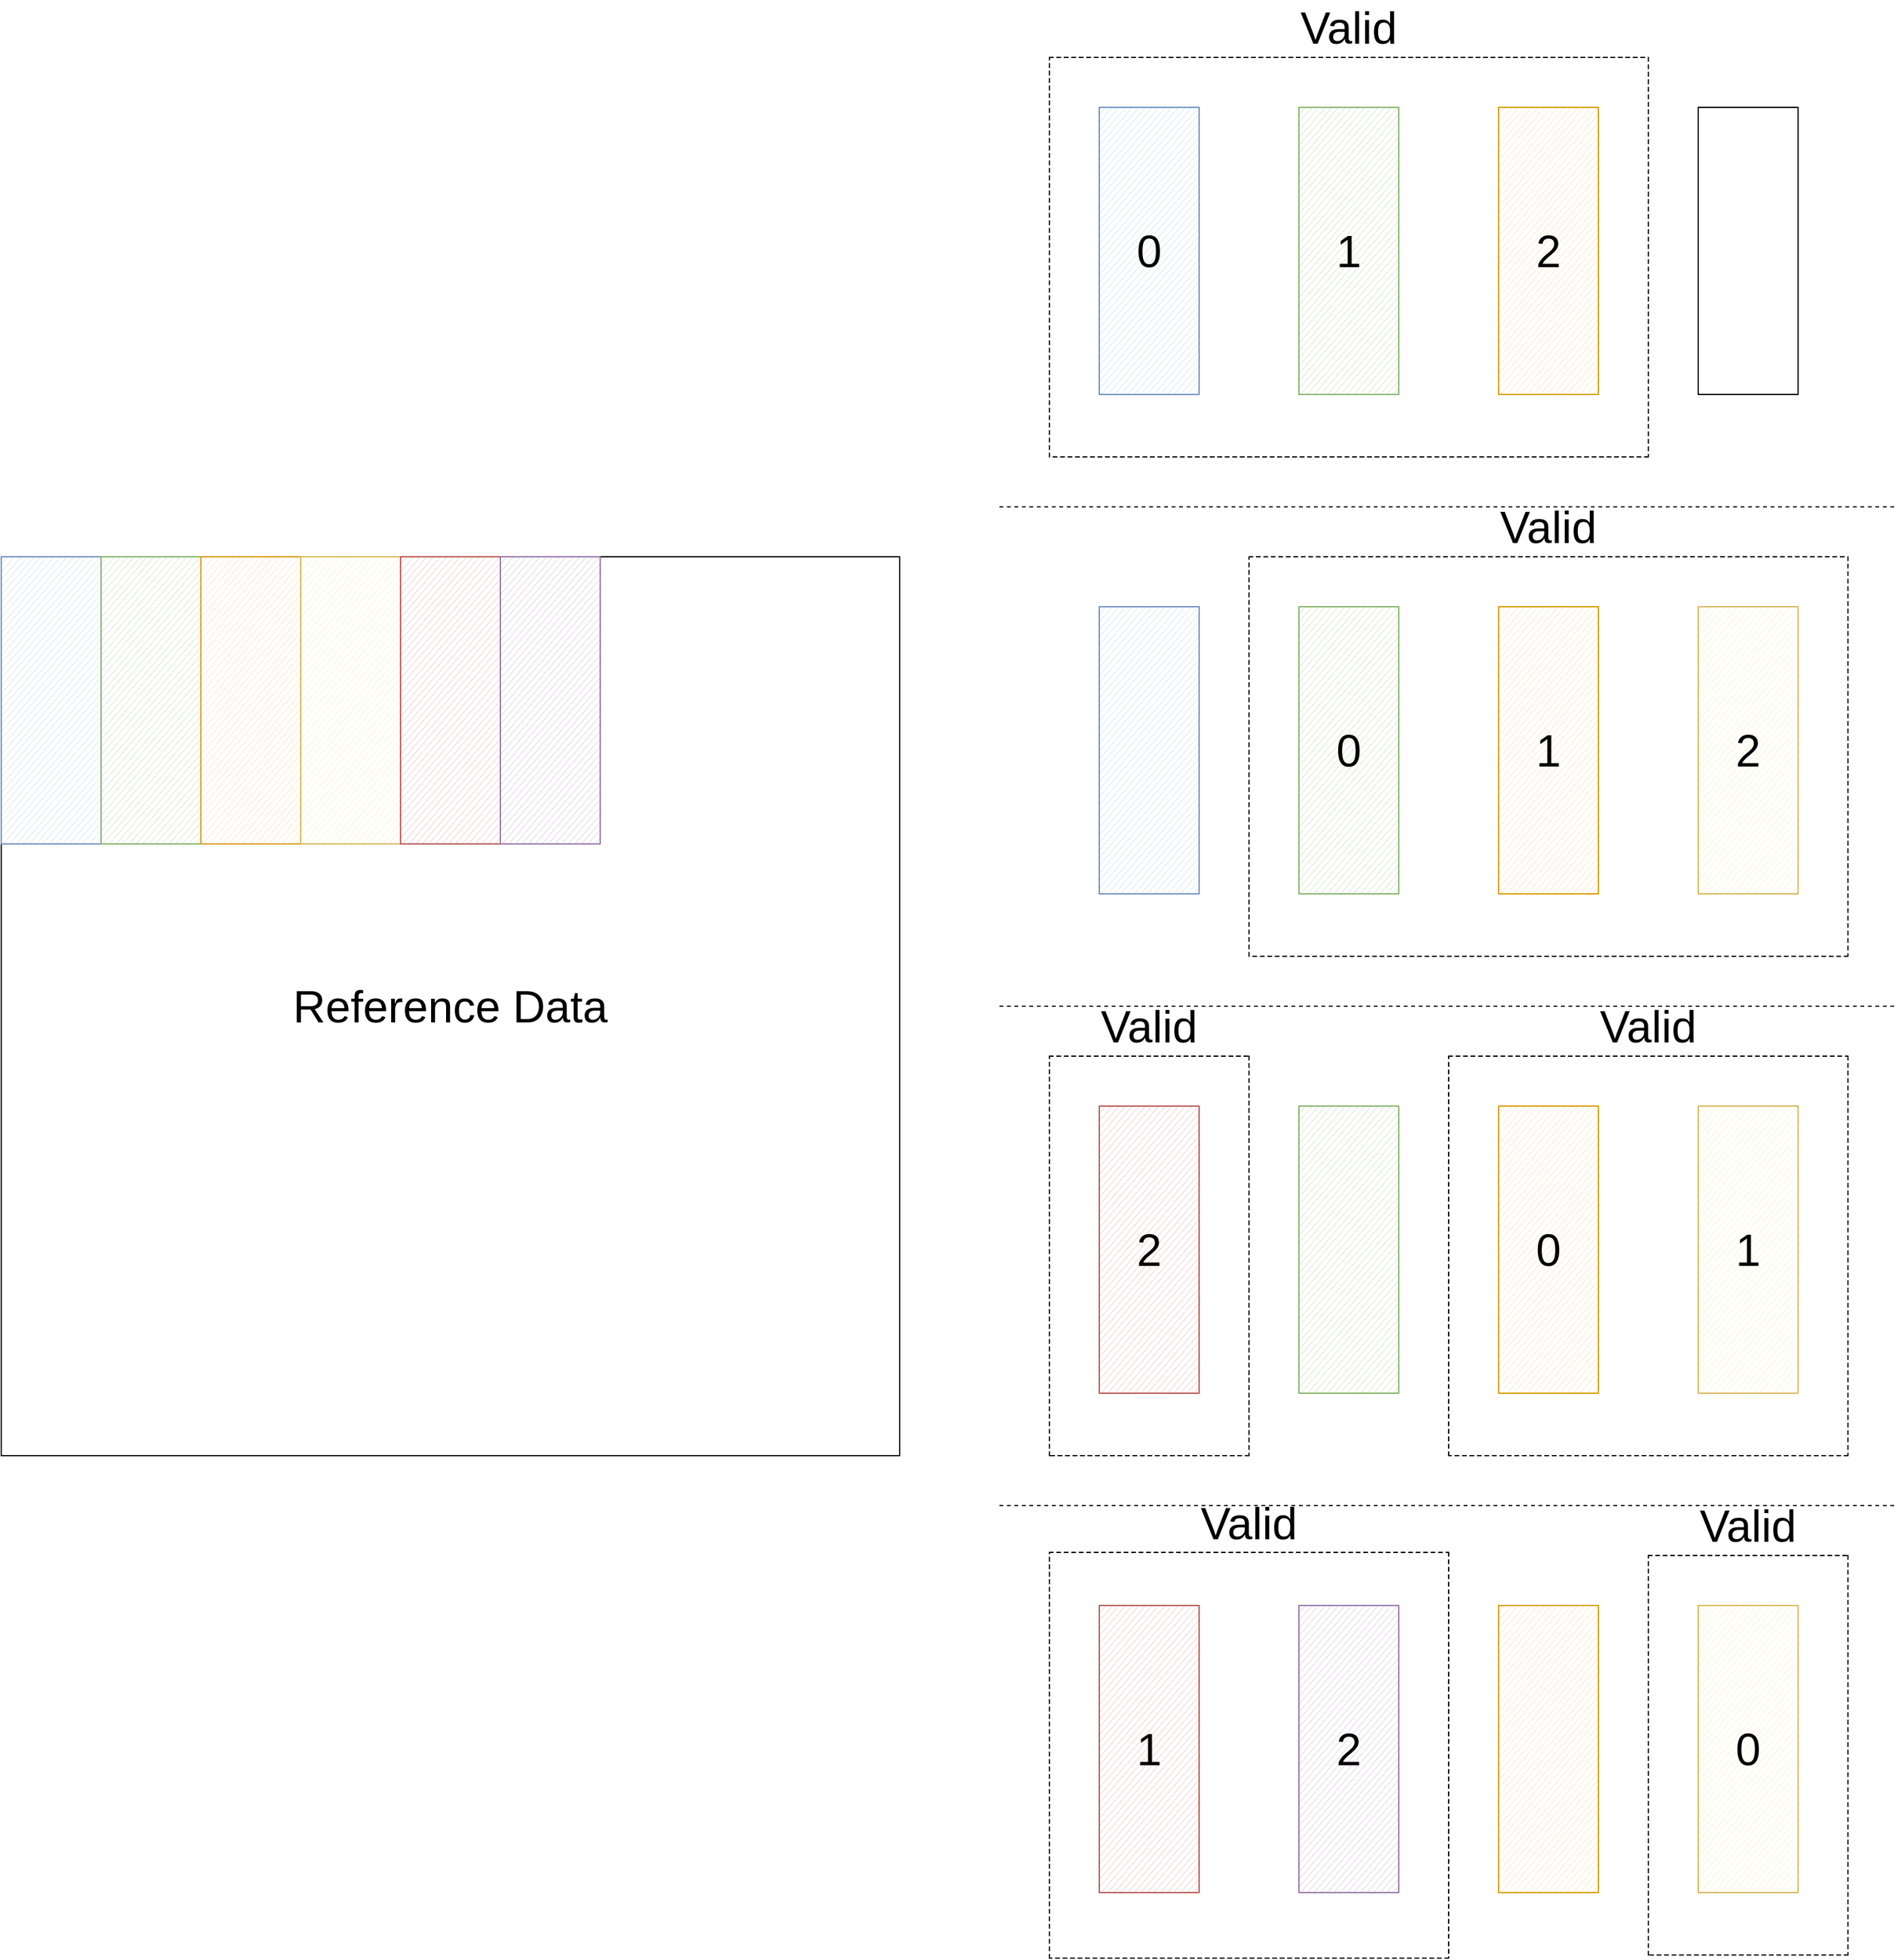 <mxfile>
    <diagram id="Qx2UVbU3_cD97Ni96XA-" name="Page-1">
        <mxGraphModel dx="4062" dy="2476" grid="1" gridSize="10" guides="1" tooltips="1" connect="1" arrows="1" fold="1" page="0" pageScale="1" pageWidth="850" pageHeight="1100" math="0" shadow="0">
            <root>
                <mxCell id="0"/>
                <mxCell id="1" parent="0"/>
                <mxCell id="36" value="Valid" style="rounded=0;whiteSpace=wrap;html=1;sketch=1;jiggle=0;dashed=1;verticalAlign=bottom;labelPosition=center;verticalLabelPosition=top;align=center;fontSize=36;" vertex="1" parent="1">
                    <mxGeometry x="1240" y="1120" width="160" height="320" as="geometry"/>
                </mxCell>
                <mxCell id="35" value="Valid" style="rounded=0;whiteSpace=wrap;html=1;sketch=1;jiggle=0;dashed=1;verticalAlign=bottom;labelPosition=center;verticalLabelPosition=top;align=center;fontSize=36;" vertex="1" parent="1">
                    <mxGeometry x="760" y="1117.5" width="320" height="325" as="geometry"/>
                </mxCell>
                <mxCell id="34" value="Valid" style="rounded=0;whiteSpace=wrap;html=1;sketch=1;jiggle=0;dashed=1;verticalAlign=bottom;labelPosition=center;verticalLabelPosition=top;align=center;fontSize=36;" vertex="1" parent="1">
                    <mxGeometry x="760" y="720" width="160" height="320" as="geometry"/>
                </mxCell>
                <mxCell id="33" value="Valid" style="rounded=0;whiteSpace=wrap;html=1;sketch=1;jiggle=0;dashed=1;verticalAlign=bottom;labelPosition=center;verticalLabelPosition=top;align=center;fontSize=36;" vertex="1" parent="1">
                    <mxGeometry x="1080" y="720" width="320" height="320" as="geometry"/>
                </mxCell>
                <mxCell id="32" value="Valid" style="rounded=0;whiteSpace=wrap;html=1;sketch=1;jiggle=0;dashed=1;verticalAlign=bottom;labelPosition=center;verticalLabelPosition=top;align=center;fontSize=36;" vertex="1" parent="1">
                    <mxGeometry x="920" y="320" width="480" height="320" as="geometry"/>
                </mxCell>
                <mxCell id="31" value="Valid" style="rounded=0;whiteSpace=wrap;html=1;sketch=1;jiggle=0;dashed=1;verticalAlign=bottom;labelPosition=center;verticalLabelPosition=top;align=center;fontSize=36;" vertex="1" parent="1">
                    <mxGeometry x="760" y="-80" width="480" height="320" as="geometry"/>
                </mxCell>
                <mxCell id="2" value="Reference Data" style="rounded=0;whiteSpace=wrap;html=1;fontSize=36;" vertex="1" parent="1">
                    <mxGeometry x="-80" y="320" width="720" height="720" as="geometry"/>
                </mxCell>
                <mxCell id="3" value="" style="rounded=0;whiteSpace=wrap;html=1;fillColor=#dae8fc;strokeColor=#6c8ebf;sketch=1;jiggle=0;" vertex="1" parent="1">
                    <mxGeometry x="-80" y="320" width="80" height="230" as="geometry"/>
                </mxCell>
                <mxCell id="4" value="" style="rounded=0;whiteSpace=wrap;html=1;sketch=1;fillColor=#d5e8d4;strokeColor=#82b366;jiggle=0;" vertex="1" parent="1">
                    <mxGeometry y="320" width="80" height="230" as="geometry"/>
                </mxCell>
                <mxCell id="5" value="" style="rounded=0;whiteSpace=wrap;html=1;sketch=1;fillColor=#ffe6cc;strokeColor=#d79b00;jiggle=0;" vertex="1" parent="1">
                    <mxGeometry x="80" y="320" width="80" height="230" as="geometry"/>
                </mxCell>
                <mxCell id="6" value="" style="rounded=0;whiteSpace=wrap;html=1;sketch=1;jiggle=0;fillColor=#fff2cc;strokeColor=#d6b656;" vertex="1" parent="1">
                    <mxGeometry x="160" y="320" width="80" height="230" as="geometry"/>
                </mxCell>
                <mxCell id="7" value="" style="rounded=0;whiteSpace=wrap;html=1;sketch=1;jiggle=0;fillColor=#f8cecc;strokeColor=#b85450;" vertex="1" parent="1">
                    <mxGeometry x="240" y="320" width="80" height="230" as="geometry"/>
                </mxCell>
                <mxCell id="8" value="" style="rounded=0;whiteSpace=wrap;html=1;sketch=1;jiggle=0;fillColor=#e1d5e7;strokeColor=#9673a6;" vertex="1" parent="1">
                    <mxGeometry x="320" y="320" width="80" height="230" as="geometry"/>
                </mxCell>
                <mxCell id="9" value="0" style="rounded=0;whiteSpace=wrap;html=1;fillColor=#dae8fc;strokeColor=#6c8ebf;sketch=1;jiggle=0;fontSize=36;" vertex="1" parent="1">
                    <mxGeometry x="800" y="-40" width="80" height="230" as="geometry"/>
                </mxCell>
                <mxCell id="10" value="1" style="rounded=0;whiteSpace=wrap;html=1;sketch=1;fillColor=#d5e8d4;strokeColor=#82b366;jiggle=0;fontSize=36;" vertex="1" parent="1">
                    <mxGeometry x="960" y="-40" width="80" height="230" as="geometry"/>
                </mxCell>
                <mxCell id="11" value="2" style="rounded=0;whiteSpace=wrap;html=1;sketch=1;fillColor=#ffe6cc;strokeColor=#d79b00;jiggle=0;fontSize=36;" vertex="1" parent="1">
                    <mxGeometry x="1120" y="-40" width="80" height="230" as="geometry"/>
                </mxCell>
                <mxCell id="12" value="" style="rounded=0;whiteSpace=wrap;html=1;sketch=1;jiggle=0;fontSize=36;" vertex="1" parent="1">
                    <mxGeometry x="1280" y="-40" width="80" height="230" as="geometry"/>
                </mxCell>
                <mxCell id="13" value="" style="endArrow=none;dashed=1;html=1;fontSize=36;" edge="1" parent="1">
                    <mxGeometry width="50" height="50" relative="1" as="geometry">
                        <mxPoint x="720" y="280" as="sourcePoint"/>
                        <mxPoint x="1440" y="280" as="targetPoint"/>
                    </mxGeometry>
                </mxCell>
                <mxCell id="14" value="" style="rounded=0;whiteSpace=wrap;html=1;fillColor=#dae8fc;strokeColor=#6c8ebf;sketch=1;jiggle=0;fontSize=36;" vertex="1" parent="1">
                    <mxGeometry x="800" y="360" width="80" height="230" as="geometry"/>
                </mxCell>
                <mxCell id="15" value="0" style="rounded=0;whiteSpace=wrap;html=1;sketch=1;fillColor=#d5e8d4;strokeColor=#82b366;jiggle=0;fontSize=36;" vertex="1" parent="1">
                    <mxGeometry x="960" y="360" width="80" height="230" as="geometry"/>
                </mxCell>
                <mxCell id="16" value="1" style="rounded=0;whiteSpace=wrap;html=1;sketch=1;fillColor=#ffe6cc;strokeColor=#d79b00;jiggle=0;fontSize=36;" vertex="1" parent="1">
                    <mxGeometry x="1120" y="360" width="80" height="230" as="geometry"/>
                </mxCell>
                <mxCell id="17" value="2" style="rounded=0;whiteSpace=wrap;html=1;sketch=1;jiggle=0;fillColor=#fff2cc;strokeColor=#d6b656;fontSize=36;" vertex="1" parent="1">
                    <mxGeometry x="1280" y="360" width="80" height="230" as="geometry"/>
                </mxCell>
                <mxCell id="18" value="" style="endArrow=none;dashed=1;html=1;fontSize=36;" edge="1" parent="1">
                    <mxGeometry width="50" height="50" relative="1" as="geometry">
                        <mxPoint x="720" y="680" as="sourcePoint"/>
                        <mxPoint x="1440" y="680" as="targetPoint"/>
                    </mxGeometry>
                </mxCell>
                <mxCell id="20" value="" style="rounded=0;whiteSpace=wrap;html=1;sketch=1;fillColor=#d5e8d4;strokeColor=#82b366;jiggle=0;fontSize=36;" vertex="1" parent="1">
                    <mxGeometry x="960" y="760" width="80" height="230" as="geometry"/>
                </mxCell>
                <mxCell id="21" value="0" style="rounded=0;whiteSpace=wrap;html=1;sketch=1;fillColor=#ffe6cc;strokeColor=#d79b00;jiggle=0;fontSize=36;" vertex="1" parent="1">
                    <mxGeometry x="1120" y="760" width="80" height="230" as="geometry"/>
                </mxCell>
                <mxCell id="22" value="1" style="rounded=0;whiteSpace=wrap;html=1;sketch=1;jiggle=0;fillColor=#fff2cc;strokeColor=#d6b656;fontSize=36;" vertex="1" parent="1">
                    <mxGeometry x="1280" y="760" width="80" height="230" as="geometry"/>
                </mxCell>
                <mxCell id="23" value="" style="endArrow=none;dashed=1;html=1;fontSize=36;" edge="1" parent="1">
                    <mxGeometry width="50" height="50" relative="1" as="geometry">
                        <mxPoint x="720" y="1080" as="sourcePoint"/>
                        <mxPoint x="1440" y="1080" as="targetPoint"/>
                    </mxGeometry>
                </mxCell>
                <mxCell id="26" value="" style="rounded=0;whiteSpace=wrap;html=1;sketch=1;fillColor=#ffe6cc;strokeColor=#d79b00;jiggle=0;fontSize=36;" vertex="1" parent="1">
                    <mxGeometry x="1120" y="1160" width="80" height="230" as="geometry"/>
                </mxCell>
                <mxCell id="27" value="0" style="rounded=0;whiteSpace=wrap;html=1;sketch=1;jiggle=0;fillColor=#fff2cc;strokeColor=#d6b656;fontSize=36;" vertex="1" parent="1">
                    <mxGeometry x="1280" y="1160" width="80" height="230" as="geometry"/>
                </mxCell>
                <mxCell id="28" value="2" style="rounded=0;whiteSpace=wrap;html=1;sketch=1;jiggle=0;fillColor=#f8cecc;strokeColor=#b85450;fontSize=36;" vertex="1" parent="1">
                    <mxGeometry x="800" y="760" width="80" height="230" as="geometry"/>
                </mxCell>
                <mxCell id="29" value="1" style="rounded=0;whiteSpace=wrap;html=1;sketch=1;jiggle=0;fillColor=#f8cecc;strokeColor=#b85450;fontSize=36;" vertex="1" parent="1">
                    <mxGeometry x="800" y="1160" width="80" height="230" as="geometry"/>
                </mxCell>
                <mxCell id="30" value="2" style="rounded=0;whiteSpace=wrap;html=1;sketch=1;jiggle=0;fillColor=#e1d5e7;strokeColor=#9673a6;fontSize=36;" vertex="1" parent="1">
                    <mxGeometry x="960" y="1160" width="80" height="230" as="geometry"/>
                </mxCell>
            </root>
        </mxGraphModel>
    </diagram>
</mxfile>